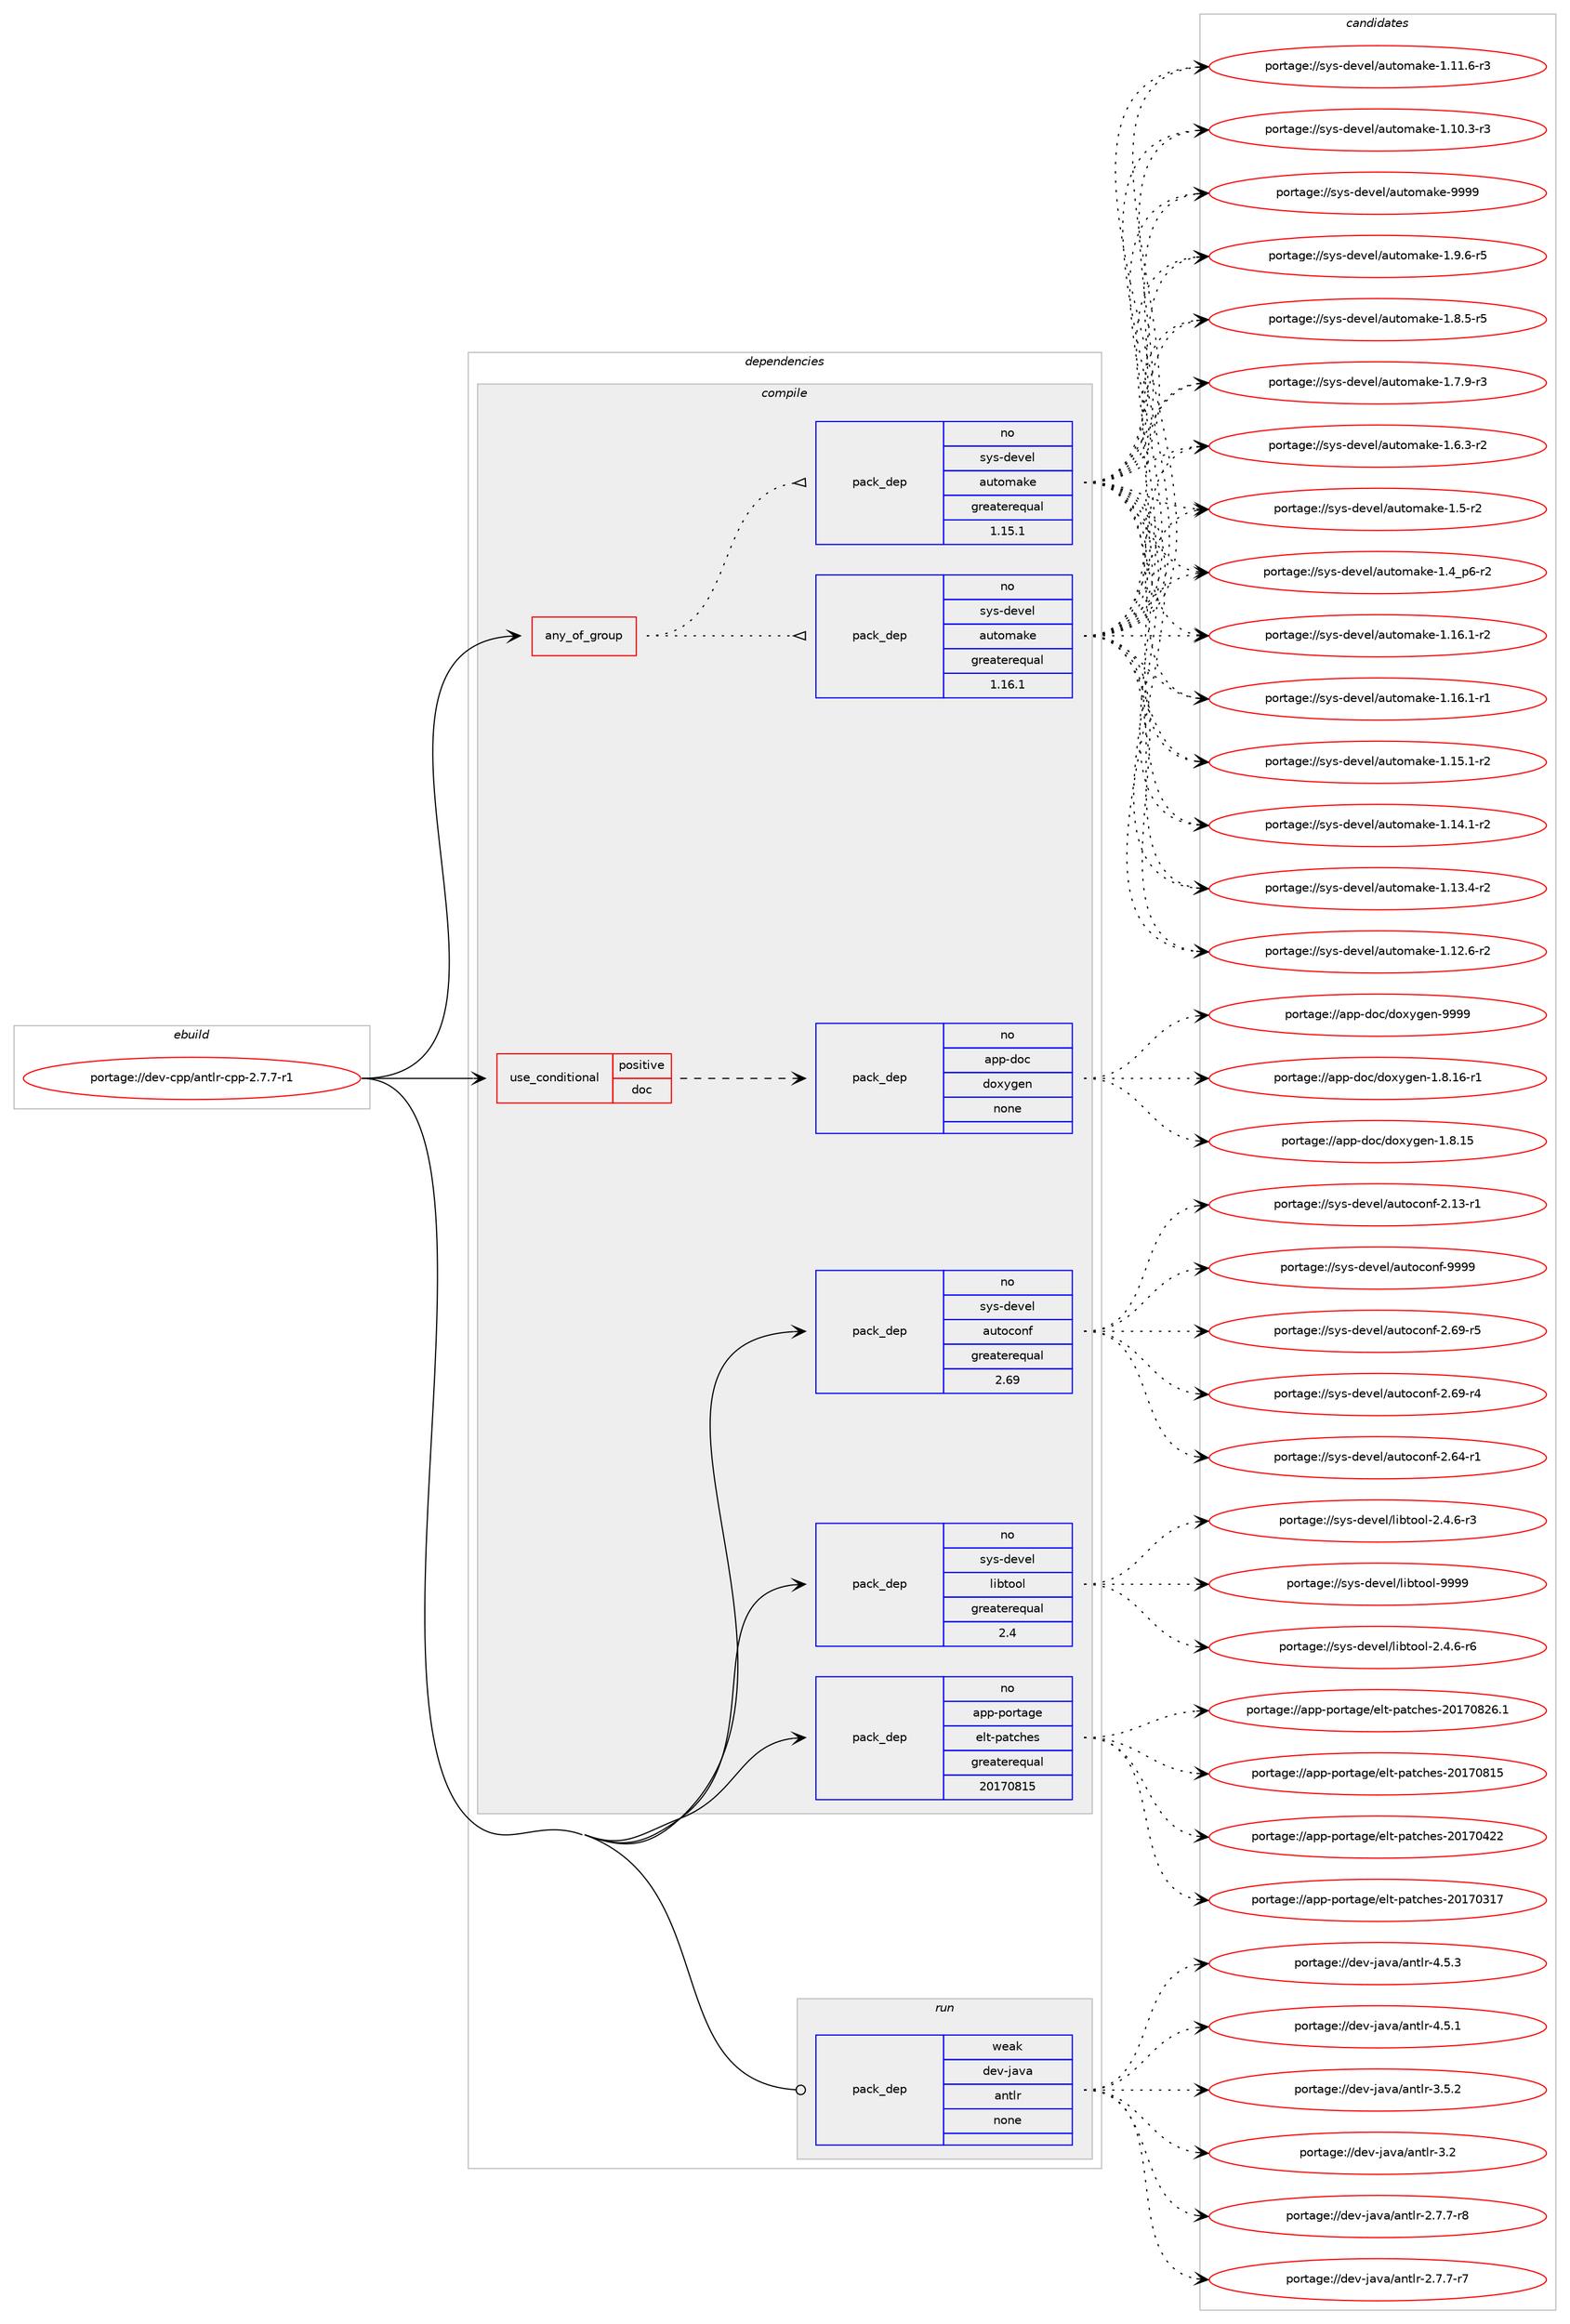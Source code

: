 digraph prolog {

# *************
# Graph options
# *************

newrank=true;
concentrate=true;
compound=true;
graph [rankdir=LR,fontname=Helvetica,fontsize=10,ranksep=1.5];#, ranksep=2.5, nodesep=0.2];
edge  [arrowhead=vee];
node  [fontname=Helvetica,fontsize=10];

# **********
# The ebuild
# **********

subgraph cluster_leftcol {
color=gray;
label=<<i>ebuild</i>>;
id [label="portage://dev-cpp/antlr-cpp-2.7.7-r1", color=red, width=4, href="../dev-cpp/antlr-cpp-2.7.7-r1.svg"];
}

# ****************
# The dependencies
# ****************

subgraph cluster_midcol {
color=gray;
label=<<i>dependencies</i>>;
subgraph cluster_compile {
fillcolor="#eeeeee";
style=filled;
label=<<i>compile</i>>;
subgraph any7096 {
dependency586623 [label=<<TABLE BORDER="0" CELLBORDER="1" CELLSPACING="0" CELLPADDING="4"><TR><TD CELLPADDING="10">any_of_group</TD></TR></TABLE>>, shape=none, color=red];subgraph pack440267 {
dependency586624 [label=<<TABLE BORDER="0" CELLBORDER="1" CELLSPACING="0" CELLPADDING="4" WIDTH="220"><TR><TD ROWSPAN="6" CELLPADDING="30">pack_dep</TD></TR><TR><TD WIDTH="110">no</TD></TR><TR><TD>sys-devel</TD></TR><TR><TD>automake</TD></TR><TR><TD>greaterequal</TD></TR><TR><TD>1.16.1</TD></TR></TABLE>>, shape=none, color=blue];
}
dependency586623:e -> dependency586624:w [weight=20,style="dotted",arrowhead="oinv"];
subgraph pack440268 {
dependency586625 [label=<<TABLE BORDER="0" CELLBORDER="1" CELLSPACING="0" CELLPADDING="4" WIDTH="220"><TR><TD ROWSPAN="6" CELLPADDING="30">pack_dep</TD></TR><TR><TD WIDTH="110">no</TD></TR><TR><TD>sys-devel</TD></TR><TR><TD>automake</TD></TR><TR><TD>greaterequal</TD></TR><TR><TD>1.15.1</TD></TR></TABLE>>, shape=none, color=blue];
}
dependency586623:e -> dependency586625:w [weight=20,style="dotted",arrowhead="oinv"];
}
id:e -> dependency586623:w [weight=20,style="solid",arrowhead="vee"];
subgraph cond138999 {
dependency586626 [label=<<TABLE BORDER="0" CELLBORDER="1" CELLSPACING="0" CELLPADDING="4"><TR><TD ROWSPAN="3" CELLPADDING="10">use_conditional</TD></TR><TR><TD>positive</TD></TR><TR><TD>doc</TD></TR></TABLE>>, shape=none, color=red];
subgraph pack440269 {
dependency586627 [label=<<TABLE BORDER="0" CELLBORDER="1" CELLSPACING="0" CELLPADDING="4" WIDTH="220"><TR><TD ROWSPAN="6" CELLPADDING="30">pack_dep</TD></TR><TR><TD WIDTH="110">no</TD></TR><TR><TD>app-doc</TD></TR><TR><TD>doxygen</TD></TR><TR><TD>none</TD></TR><TR><TD></TD></TR></TABLE>>, shape=none, color=blue];
}
dependency586626:e -> dependency586627:w [weight=20,style="dashed",arrowhead="vee"];
}
id:e -> dependency586626:w [weight=20,style="solid",arrowhead="vee"];
subgraph pack440270 {
dependency586628 [label=<<TABLE BORDER="0" CELLBORDER="1" CELLSPACING="0" CELLPADDING="4" WIDTH="220"><TR><TD ROWSPAN="6" CELLPADDING="30">pack_dep</TD></TR><TR><TD WIDTH="110">no</TD></TR><TR><TD>app-portage</TD></TR><TR><TD>elt-patches</TD></TR><TR><TD>greaterequal</TD></TR><TR><TD>20170815</TD></TR></TABLE>>, shape=none, color=blue];
}
id:e -> dependency586628:w [weight=20,style="solid",arrowhead="vee"];
subgraph pack440271 {
dependency586629 [label=<<TABLE BORDER="0" CELLBORDER="1" CELLSPACING="0" CELLPADDING="4" WIDTH="220"><TR><TD ROWSPAN="6" CELLPADDING="30">pack_dep</TD></TR><TR><TD WIDTH="110">no</TD></TR><TR><TD>sys-devel</TD></TR><TR><TD>autoconf</TD></TR><TR><TD>greaterequal</TD></TR><TR><TD>2.69</TD></TR></TABLE>>, shape=none, color=blue];
}
id:e -> dependency586629:w [weight=20,style="solid",arrowhead="vee"];
subgraph pack440272 {
dependency586630 [label=<<TABLE BORDER="0" CELLBORDER="1" CELLSPACING="0" CELLPADDING="4" WIDTH="220"><TR><TD ROWSPAN="6" CELLPADDING="30">pack_dep</TD></TR><TR><TD WIDTH="110">no</TD></TR><TR><TD>sys-devel</TD></TR><TR><TD>libtool</TD></TR><TR><TD>greaterequal</TD></TR><TR><TD>2.4</TD></TR></TABLE>>, shape=none, color=blue];
}
id:e -> dependency586630:w [weight=20,style="solid",arrowhead="vee"];
}
subgraph cluster_compileandrun {
fillcolor="#eeeeee";
style=filled;
label=<<i>compile and run</i>>;
}
subgraph cluster_run {
fillcolor="#eeeeee";
style=filled;
label=<<i>run</i>>;
subgraph pack440273 {
dependency586631 [label=<<TABLE BORDER="0" CELLBORDER="1" CELLSPACING="0" CELLPADDING="4" WIDTH="220"><TR><TD ROWSPAN="6" CELLPADDING="30">pack_dep</TD></TR><TR><TD WIDTH="110">weak</TD></TR><TR><TD>dev-java</TD></TR><TR><TD>antlr</TD></TR><TR><TD>none</TD></TR><TR><TD></TD></TR></TABLE>>, shape=none, color=blue];
}
id:e -> dependency586631:w [weight=20,style="solid",arrowhead="odot"];
}
}

# **************
# The candidates
# **************

subgraph cluster_choices {
rank=same;
color=gray;
label=<<i>candidates</i>>;

subgraph choice440267 {
color=black;
nodesep=1;
choice115121115451001011181011084797117116111109971071014557575757 [label="portage://sys-devel/automake-9999", color=red, width=4,href="../sys-devel/automake-9999.svg"];
choice115121115451001011181011084797117116111109971071014549465746544511453 [label="portage://sys-devel/automake-1.9.6-r5", color=red, width=4,href="../sys-devel/automake-1.9.6-r5.svg"];
choice115121115451001011181011084797117116111109971071014549465646534511453 [label="portage://sys-devel/automake-1.8.5-r5", color=red, width=4,href="../sys-devel/automake-1.8.5-r5.svg"];
choice115121115451001011181011084797117116111109971071014549465546574511451 [label="portage://sys-devel/automake-1.7.9-r3", color=red, width=4,href="../sys-devel/automake-1.7.9-r3.svg"];
choice115121115451001011181011084797117116111109971071014549465446514511450 [label="portage://sys-devel/automake-1.6.3-r2", color=red, width=4,href="../sys-devel/automake-1.6.3-r2.svg"];
choice11512111545100101118101108479711711611110997107101454946534511450 [label="portage://sys-devel/automake-1.5-r2", color=red, width=4,href="../sys-devel/automake-1.5-r2.svg"];
choice115121115451001011181011084797117116111109971071014549465295112544511450 [label="portage://sys-devel/automake-1.4_p6-r2", color=red, width=4,href="../sys-devel/automake-1.4_p6-r2.svg"];
choice11512111545100101118101108479711711611110997107101454946495446494511450 [label="portage://sys-devel/automake-1.16.1-r2", color=red, width=4,href="../sys-devel/automake-1.16.1-r2.svg"];
choice11512111545100101118101108479711711611110997107101454946495446494511449 [label="portage://sys-devel/automake-1.16.1-r1", color=red, width=4,href="../sys-devel/automake-1.16.1-r1.svg"];
choice11512111545100101118101108479711711611110997107101454946495346494511450 [label="portage://sys-devel/automake-1.15.1-r2", color=red, width=4,href="../sys-devel/automake-1.15.1-r2.svg"];
choice11512111545100101118101108479711711611110997107101454946495246494511450 [label="portage://sys-devel/automake-1.14.1-r2", color=red, width=4,href="../sys-devel/automake-1.14.1-r2.svg"];
choice11512111545100101118101108479711711611110997107101454946495146524511450 [label="portage://sys-devel/automake-1.13.4-r2", color=red, width=4,href="../sys-devel/automake-1.13.4-r2.svg"];
choice11512111545100101118101108479711711611110997107101454946495046544511450 [label="portage://sys-devel/automake-1.12.6-r2", color=red, width=4,href="../sys-devel/automake-1.12.6-r2.svg"];
choice11512111545100101118101108479711711611110997107101454946494946544511451 [label="portage://sys-devel/automake-1.11.6-r3", color=red, width=4,href="../sys-devel/automake-1.11.6-r3.svg"];
choice11512111545100101118101108479711711611110997107101454946494846514511451 [label="portage://sys-devel/automake-1.10.3-r3", color=red, width=4,href="../sys-devel/automake-1.10.3-r3.svg"];
dependency586624:e -> choice115121115451001011181011084797117116111109971071014557575757:w [style=dotted,weight="100"];
dependency586624:e -> choice115121115451001011181011084797117116111109971071014549465746544511453:w [style=dotted,weight="100"];
dependency586624:e -> choice115121115451001011181011084797117116111109971071014549465646534511453:w [style=dotted,weight="100"];
dependency586624:e -> choice115121115451001011181011084797117116111109971071014549465546574511451:w [style=dotted,weight="100"];
dependency586624:e -> choice115121115451001011181011084797117116111109971071014549465446514511450:w [style=dotted,weight="100"];
dependency586624:e -> choice11512111545100101118101108479711711611110997107101454946534511450:w [style=dotted,weight="100"];
dependency586624:e -> choice115121115451001011181011084797117116111109971071014549465295112544511450:w [style=dotted,weight="100"];
dependency586624:e -> choice11512111545100101118101108479711711611110997107101454946495446494511450:w [style=dotted,weight="100"];
dependency586624:e -> choice11512111545100101118101108479711711611110997107101454946495446494511449:w [style=dotted,weight="100"];
dependency586624:e -> choice11512111545100101118101108479711711611110997107101454946495346494511450:w [style=dotted,weight="100"];
dependency586624:e -> choice11512111545100101118101108479711711611110997107101454946495246494511450:w [style=dotted,weight="100"];
dependency586624:e -> choice11512111545100101118101108479711711611110997107101454946495146524511450:w [style=dotted,weight="100"];
dependency586624:e -> choice11512111545100101118101108479711711611110997107101454946495046544511450:w [style=dotted,weight="100"];
dependency586624:e -> choice11512111545100101118101108479711711611110997107101454946494946544511451:w [style=dotted,weight="100"];
dependency586624:e -> choice11512111545100101118101108479711711611110997107101454946494846514511451:w [style=dotted,weight="100"];
}
subgraph choice440268 {
color=black;
nodesep=1;
choice115121115451001011181011084797117116111109971071014557575757 [label="portage://sys-devel/automake-9999", color=red, width=4,href="../sys-devel/automake-9999.svg"];
choice115121115451001011181011084797117116111109971071014549465746544511453 [label="portage://sys-devel/automake-1.9.6-r5", color=red, width=4,href="../sys-devel/automake-1.9.6-r5.svg"];
choice115121115451001011181011084797117116111109971071014549465646534511453 [label="portage://sys-devel/automake-1.8.5-r5", color=red, width=4,href="../sys-devel/automake-1.8.5-r5.svg"];
choice115121115451001011181011084797117116111109971071014549465546574511451 [label="portage://sys-devel/automake-1.7.9-r3", color=red, width=4,href="../sys-devel/automake-1.7.9-r3.svg"];
choice115121115451001011181011084797117116111109971071014549465446514511450 [label="portage://sys-devel/automake-1.6.3-r2", color=red, width=4,href="../sys-devel/automake-1.6.3-r2.svg"];
choice11512111545100101118101108479711711611110997107101454946534511450 [label="portage://sys-devel/automake-1.5-r2", color=red, width=4,href="../sys-devel/automake-1.5-r2.svg"];
choice115121115451001011181011084797117116111109971071014549465295112544511450 [label="portage://sys-devel/automake-1.4_p6-r2", color=red, width=4,href="../sys-devel/automake-1.4_p6-r2.svg"];
choice11512111545100101118101108479711711611110997107101454946495446494511450 [label="portage://sys-devel/automake-1.16.1-r2", color=red, width=4,href="../sys-devel/automake-1.16.1-r2.svg"];
choice11512111545100101118101108479711711611110997107101454946495446494511449 [label="portage://sys-devel/automake-1.16.1-r1", color=red, width=4,href="../sys-devel/automake-1.16.1-r1.svg"];
choice11512111545100101118101108479711711611110997107101454946495346494511450 [label="portage://sys-devel/automake-1.15.1-r2", color=red, width=4,href="../sys-devel/automake-1.15.1-r2.svg"];
choice11512111545100101118101108479711711611110997107101454946495246494511450 [label="portage://sys-devel/automake-1.14.1-r2", color=red, width=4,href="../sys-devel/automake-1.14.1-r2.svg"];
choice11512111545100101118101108479711711611110997107101454946495146524511450 [label="portage://sys-devel/automake-1.13.4-r2", color=red, width=4,href="../sys-devel/automake-1.13.4-r2.svg"];
choice11512111545100101118101108479711711611110997107101454946495046544511450 [label="portage://sys-devel/automake-1.12.6-r2", color=red, width=4,href="../sys-devel/automake-1.12.6-r2.svg"];
choice11512111545100101118101108479711711611110997107101454946494946544511451 [label="portage://sys-devel/automake-1.11.6-r3", color=red, width=4,href="../sys-devel/automake-1.11.6-r3.svg"];
choice11512111545100101118101108479711711611110997107101454946494846514511451 [label="portage://sys-devel/automake-1.10.3-r3", color=red, width=4,href="../sys-devel/automake-1.10.3-r3.svg"];
dependency586625:e -> choice115121115451001011181011084797117116111109971071014557575757:w [style=dotted,weight="100"];
dependency586625:e -> choice115121115451001011181011084797117116111109971071014549465746544511453:w [style=dotted,weight="100"];
dependency586625:e -> choice115121115451001011181011084797117116111109971071014549465646534511453:w [style=dotted,weight="100"];
dependency586625:e -> choice115121115451001011181011084797117116111109971071014549465546574511451:w [style=dotted,weight="100"];
dependency586625:e -> choice115121115451001011181011084797117116111109971071014549465446514511450:w [style=dotted,weight="100"];
dependency586625:e -> choice11512111545100101118101108479711711611110997107101454946534511450:w [style=dotted,weight="100"];
dependency586625:e -> choice115121115451001011181011084797117116111109971071014549465295112544511450:w [style=dotted,weight="100"];
dependency586625:e -> choice11512111545100101118101108479711711611110997107101454946495446494511450:w [style=dotted,weight="100"];
dependency586625:e -> choice11512111545100101118101108479711711611110997107101454946495446494511449:w [style=dotted,weight="100"];
dependency586625:e -> choice11512111545100101118101108479711711611110997107101454946495346494511450:w [style=dotted,weight="100"];
dependency586625:e -> choice11512111545100101118101108479711711611110997107101454946495246494511450:w [style=dotted,weight="100"];
dependency586625:e -> choice11512111545100101118101108479711711611110997107101454946495146524511450:w [style=dotted,weight="100"];
dependency586625:e -> choice11512111545100101118101108479711711611110997107101454946495046544511450:w [style=dotted,weight="100"];
dependency586625:e -> choice11512111545100101118101108479711711611110997107101454946494946544511451:w [style=dotted,weight="100"];
dependency586625:e -> choice11512111545100101118101108479711711611110997107101454946494846514511451:w [style=dotted,weight="100"];
}
subgraph choice440269 {
color=black;
nodesep=1;
choice971121124510011199471001111201211031011104557575757 [label="portage://app-doc/doxygen-9999", color=red, width=4,href="../app-doc/doxygen-9999.svg"];
choice97112112451001119947100111120121103101110454946564649544511449 [label="portage://app-doc/doxygen-1.8.16-r1", color=red, width=4,href="../app-doc/doxygen-1.8.16-r1.svg"];
choice9711211245100111994710011112012110310111045494656464953 [label="portage://app-doc/doxygen-1.8.15", color=red, width=4,href="../app-doc/doxygen-1.8.15.svg"];
dependency586627:e -> choice971121124510011199471001111201211031011104557575757:w [style=dotted,weight="100"];
dependency586627:e -> choice97112112451001119947100111120121103101110454946564649544511449:w [style=dotted,weight="100"];
dependency586627:e -> choice9711211245100111994710011112012110310111045494656464953:w [style=dotted,weight="100"];
}
subgraph choice440270 {
color=black;
nodesep=1;
choice971121124511211111411697103101471011081164511297116991041011154550484955485650544649 [label="portage://app-portage/elt-patches-20170826.1", color=red, width=4,href="../app-portage/elt-patches-20170826.1.svg"];
choice97112112451121111141169710310147101108116451129711699104101115455048495548564953 [label="portage://app-portage/elt-patches-20170815", color=red, width=4,href="../app-portage/elt-patches-20170815.svg"];
choice97112112451121111141169710310147101108116451129711699104101115455048495548525050 [label="portage://app-portage/elt-patches-20170422", color=red, width=4,href="../app-portage/elt-patches-20170422.svg"];
choice97112112451121111141169710310147101108116451129711699104101115455048495548514955 [label="portage://app-portage/elt-patches-20170317", color=red, width=4,href="../app-portage/elt-patches-20170317.svg"];
dependency586628:e -> choice971121124511211111411697103101471011081164511297116991041011154550484955485650544649:w [style=dotted,weight="100"];
dependency586628:e -> choice97112112451121111141169710310147101108116451129711699104101115455048495548564953:w [style=dotted,weight="100"];
dependency586628:e -> choice97112112451121111141169710310147101108116451129711699104101115455048495548525050:w [style=dotted,weight="100"];
dependency586628:e -> choice97112112451121111141169710310147101108116451129711699104101115455048495548514955:w [style=dotted,weight="100"];
}
subgraph choice440271 {
color=black;
nodesep=1;
choice115121115451001011181011084797117116111991111101024557575757 [label="portage://sys-devel/autoconf-9999", color=red, width=4,href="../sys-devel/autoconf-9999.svg"];
choice1151211154510010111810110847971171161119911111010245504654574511453 [label="portage://sys-devel/autoconf-2.69-r5", color=red, width=4,href="../sys-devel/autoconf-2.69-r5.svg"];
choice1151211154510010111810110847971171161119911111010245504654574511452 [label="portage://sys-devel/autoconf-2.69-r4", color=red, width=4,href="../sys-devel/autoconf-2.69-r4.svg"];
choice1151211154510010111810110847971171161119911111010245504654524511449 [label="portage://sys-devel/autoconf-2.64-r1", color=red, width=4,href="../sys-devel/autoconf-2.64-r1.svg"];
choice1151211154510010111810110847971171161119911111010245504649514511449 [label="portage://sys-devel/autoconf-2.13-r1", color=red, width=4,href="../sys-devel/autoconf-2.13-r1.svg"];
dependency586629:e -> choice115121115451001011181011084797117116111991111101024557575757:w [style=dotted,weight="100"];
dependency586629:e -> choice1151211154510010111810110847971171161119911111010245504654574511453:w [style=dotted,weight="100"];
dependency586629:e -> choice1151211154510010111810110847971171161119911111010245504654574511452:w [style=dotted,weight="100"];
dependency586629:e -> choice1151211154510010111810110847971171161119911111010245504654524511449:w [style=dotted,weight="100"];
dependency586629:e -> choice1151211154510010111810110847971171161119911111010245504649514511449:w [style=dotted,weight="100"];
}
subgraph choice440272 {
color=black;
nodesep=1;
choice1151211154510010111810110847108105981161111111084557575757 [label="portage://sys-devel/libtool-9999", color=red, width=4,href="../sys-devel/libtool-9999.svg"];
choice1151211154510010111810110847108105981161111111084550465246544511454 [label="portage://sys-devel/libtool-2.4.6-r6", color=red, width=4,href="../sys-devel/libtool-2.4.6-r6.svg"];
choice1151211154510010111810110847108105981161111111084550465246544511451 [label="portage://sys-devel/libtool-2.4.6-r3", color=red, width=4,href="../sys-devel/libtool-2.4.6-r3.svg"];
dependency586630:e -> choice1151211154510010111810110847108105981161111111084557575757:w [style=dotted,weight="100"];
dependency586630:e -> choice1151211154510010111810110847108105981161111111084550465246544511454:w [style=dotted,weight="100"];
dependency586630:e -> choice1151211154510010111810110847108105981161111111084550465246544511451:w [style=dotted,weight="100"];
}
subgraph choice440273 {
color=black;
nodesep=1;
choice1001011184510697118974797110116108114455246534651 [label="portage://dev-java/antlr-4.5.3", color=red, width=4,href="../dev-java/antlr-4.5.3.svg"];
choice1001011184510697118974797110116108114455246534649 [label="portage://dev-java/antlr-4.5.1", color=red, width=4,href="../dev-java/antlr-4.5.1.svg"];
choice1001011184510697118974797110116108114455146534650 [label="portage://dev-java/antlr-3.5.2", color=red, width=4,href="../dev-java/antlr-3.5.2.svg"];
choice100101118451069711897479711011610811445514650 [label="portage://dev-java/antlr-3.2", color=red, width=4,href="../dev-java/antlr-3.2.svg"];
choice10010111845106971189747971101161081144550465546554511456 [label="portage://dev-java/antlr-2.7.7-r8", color=red, width=4,href="../dev-java/antlr-2.7.7-r8.svg"];
choice10010111845106971189747971101161081144550465546554511455 [label="portage://dev-java/antlr-2.7.7-r7", color=red, width=4,href="../dev-java/antlr-2.7.7-r7.svg"];
dependency586631:e -> choice1001011184510697118974797110116108114455246534651:w [style=dotted,weight="100"];
dependency586631:e -> choice1001011184510697118974797110116108114455246534649:w [style=dotted,weight="100"];
dependency586631:e -> choice1001011184510697118974797110116108114455146534650:w [style=dotted,weight="100"];
dependency586631:e -> choice100101118451069711897479711011610811445514650:w [style=dotted,weight="100"];
dependency586631:e -> choice10010111845106971189747971101161081144550465546554511456:w [style=dotted,weight="100"];
dependency586631:e -> choice10010111845106971189747971101161081144550465546554511455:w [style=dotted,weight="100"];
}
}

}

